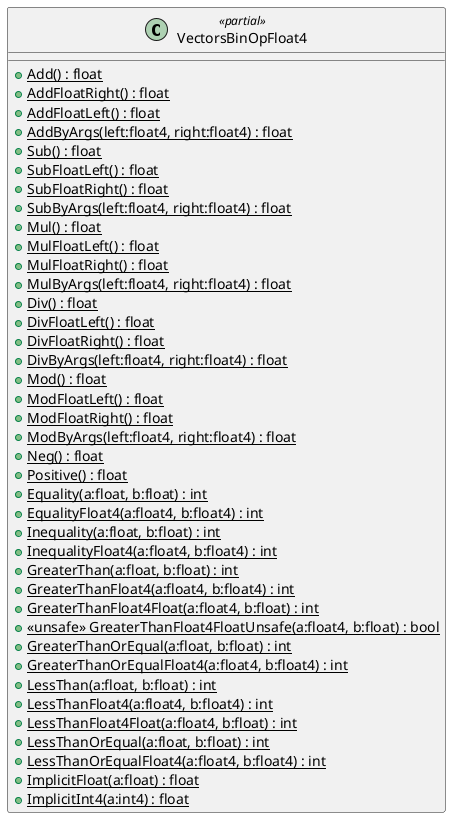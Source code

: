 @startuml
class VectorsBinOpFloat4 <<partial>> {
    + {static} Add() : float
    + {static} AddFloatRight() : float
    + {static} AddFloatLeft() : float
    + {static} AddByArgs(left:float4, right:float4) : float
    + {static} Sub() : float
    + {static} SubFloatLeft() : float
    + {static} SubFloatRight() : float
    + {static} SubByArgs(left:float4, right:float4) : float
    + {static} Mul() : float
    + {static} MulFloatLeft() : float
    + {static} MulFloatRight() : float
    + {static} MulByArgs(left:float4, right:float4) : float
    + {static} Div() : float
    + {static} DivFloatLeft() : float
    + {static} DivFloatRight() : float
    + {static} DivByArgs(left:float4, right:float4) : float
    + {static} Mod() : float
    + {static} ModFloatLeft() : float
    + {static} ModFloatRight() : float
    + {static} ModByArgs(left:float4, right:float4) : float
    + {static} Neg() : float
    + {static} Positive() : float
    + {static} Equality(a:float, b:float) : int
    + {static} EqualityFloat4(a:float4, b:float4) : int
    + {static} Inequality(a:float, b:float) : int
    + {static} InequalityFloat4(a:float4, b:float4) : int
    + {static} GreaterThan(a:float, b:float) : int
    + {static} GreaterThanFloat4(a:float4, b:float4) : int
    + {static} GreaterThanFloat4Float(a:float4, b:float) : int
    + {static} <<unsafe>> GreaterThanFloat4FloatUnsafe(a:float4, b:float) : bool
    + {static} GreaterThanOrEqual(a:float, b:float) : int
    + {static} GreaterThanOrEqualFloat4(a:float4, b:float4) : int
    + {static} LessThan(a:float, b:float) : int
    + {static} LessThanFloat4(a:float4, b:float4) : int
    + {static} LessThanFloat4Float(a:float4, b:float) : int
    + {static} LessThanOrEqual(a:float, b:float) : int
    + {static} LessThanOrEqualFloat4(a:float4, b:float4) : int
    + {static} ImplicitFloat(a:float) : float
    + {static} ImplicitInt4(a:int4) : float
}
@enduml
